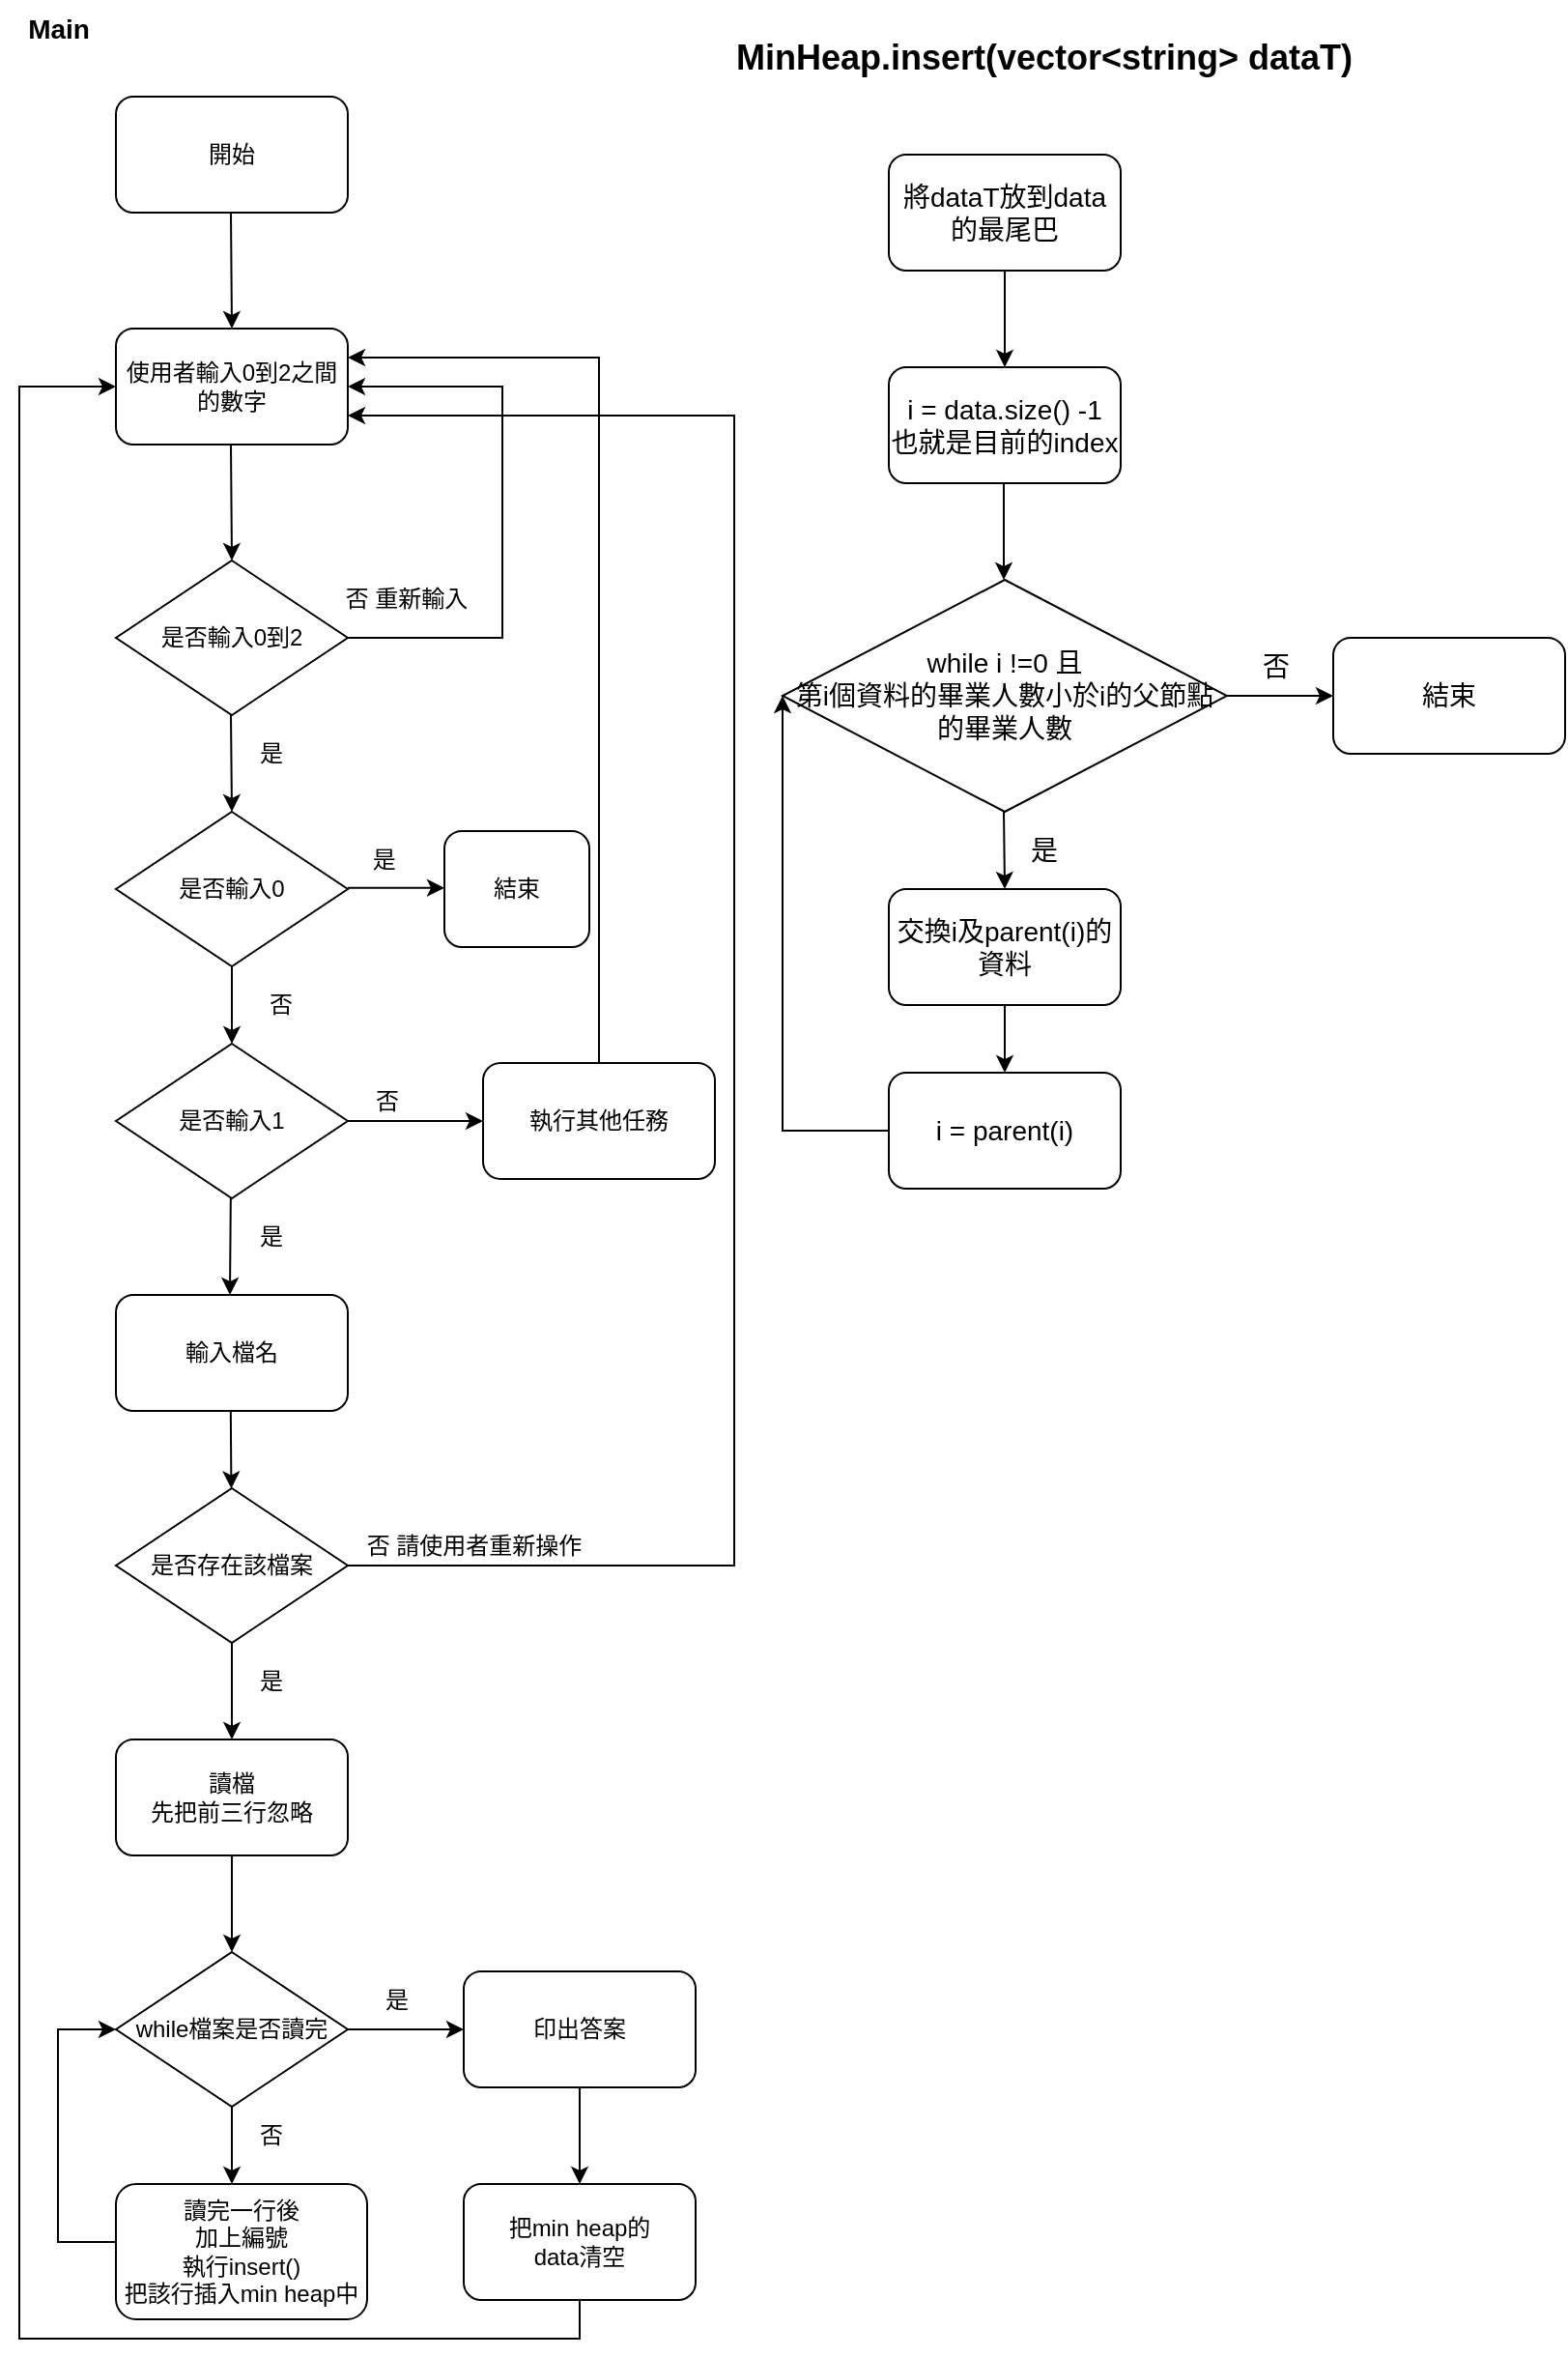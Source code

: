 <mxfile version="21.0.2" type="google"><diagram id="BnUWX6-bNms3QbAnraqz" name="Page-1"><mxGraphModel grid="1" page="1" gridSize="10" guides="1" tooltips="1" connect="1" arrows="1" fold="1" pageScale="1" pageWidth="827" pageHeight="1169" math="0" shadow="0"><root><mxCell id="0"/><mxCell id="1" parent="0"/><mxCell id="Dsa3HhNrylUCqJsdhYxl-1" value="開始" style="rounded=1;whiteSpace=wrap;html=1;" vertex="1" parent="1"><mxGeometry x="90" y="80" width="120" height="60" as="geometry"/></mxCell><mxCell id="Dsa3HhNrylUCqJsdhYxl-2" value="" style="endArrow=classic;html=1;rounded=0;" edge="1" parent="1"><mxGeometry width="50" height="50" relative="1" as="geometry"><mxPoint x="149.5" y="140" as="sourcePoint"/><mxPoint x="150" y="200" as="targetPoint"/></mxGeometry></mxCell><mxCell id="Dsa3HhNrylUCqJsdhYxl-3" value="使用者輸入0到2之間的數字" style="rounded=1;whiteSpace=wrap;html=1;" vertex="1" parent="1"><mxGeometry x="90" y="200" width="120" height="60" as="geometry"/></mxCell><mxCell id="Dsa3HhNrylUCqJsdhYxl-5" value="" style="endArrow=classic;html=1;rounded=0;" edge="1" parent="1"><mxGeometry width="50" height="50" relative="1" as="geometry"><mxPoint x="149.5" y="260" as="sourcePoint"/><mxPoint x="150" y="320" as="targetPoint"/></mxGeometry></mxCell><mxCell id="Dsa3HhNrylUCqJsdhYxl-6" value="是否輸入0到2" style="rhombus;whiteSpace=wrap;html=1;" vertex="1" parent="1"><mxGeometry x="90" y="320" width="120" height="80" as="geometry"/></mxCell><mxCell id="Dsa3HhNrylUCqJsdhYxl-7" value="" style="endArrow=classic;html=1;rounded=0;entryX=1;entryY=0.5;entryDx=0;entryDy=0;" edge="1" parent="1" target="Dsa3HhNrylUCqJsdhYxl-3"><mxGeometry width="50" height="50" relative="1" as="geometry"><mxPoint x="210" y="360" as="sourcePoint"/><mxPoint x="290" y="220" as="targetPoint"/><Array as="points"><mxPoint x="290" y="360"/><mxPoint x="290" y="230"/></Array></mxGeometry></mxCell><mxCell id="Dsa3HhNrylUCqJsdhYxl-8" value="否 重新輸入" style="text;html=1;align=center;verticalAlign=middle;resizable=0;points=[];autosize=1;strokeColor=none;fillColor=none;" vertex="1" parent="1"><mxGeometry x="200" y="330" width="80" height="20" as="geometry"/></mxCell><mxCell id="Dsa3HhNrylUCqJsdhYxl-9" value="" style="endArrow=classic;html=1;rounded=0;" edge="1" parent="1"><mxGeometry width="50" height="50" relative="1" as="geometry"><mxPoint x="149.5" y="400" as="sourcePoint"/><mxPoint x="150" y="450" as="targetPoint"/></mxGeometry></mxCell><mxCell id="Dsa3HhNrylUCqJsdhYxl-10" value="是" style="text;html=1;align=center;verticalAlign=middle;resizable=0;points=[];autosize=1;strokeColor=none;fillColor=none;" vertex="1" parent="1"><mxGeometry x="155" y="410" width="30" height="20" as="geometry"/></mxCell><mxCell id="Dsa3HhNrylUCqJsdhYxl-11" value="是否輸入0" style="rhombus;whiteSpace=wrap;html=1;" vertex="1" parent="1"><mxGeometry x="90" y="450" width="120" height="80" as="geometry"/></mxCell><mxCell id="Dsa3HhNrylUCqJsdhYxl-12" value="" style="endArrow=classic;html=1;rounded=0;" edge="1" parent="1"><mxGeometry width="50" height="50" relative="1" as="geometry"><mxPoint x="210" y="489.41" as="sourcePoint"/><mxPoint x="260" y="489.41" as="targetPoint"/><Array as="points"><mxPoint x="240" y="489.41"/></Array></mxGeometry></mxCell><mxCell id="Dsa3HhNrylUCqJsdhYxl-13" value="是&amp;nbsp;" style="text;html=1;align=center;verticalAlign=middle;resizable=0;points=[];autosize=1;strokeColor=none;fillColor=none;" vertex="1" parent="1"><mxGeometry x="210" y="460" width="40" height="30" as="geometry"/></mxCell><mxCell id="Dsa3HhNrylUCqJsdhYxl-14" value="是否輸入1" style="rhombus;whiteSpace=wrap;html=1;" vertex="1" parent="1"><mxGeometry x="90" y="570" width="120" height="80" as="geometry"/></mxCell><mxCell id="Dsa3HhNrylUCqJsdhYxl-15" value="否" style="text;html=1;align=center;verticalAlign=middle;resizable=0;points=[];autosize=1;strokeColor=none;fillColor=none;" vertex="1" parent="1"><mxGeometry x="160" y="540" width="30" height="20" as="geometry"/></mxCell><mxCell id="Dsa3HhNrylUCqJsdhYxl-16" value="" style="endArrow=classic;html=1;rounded=0;exitX=0.5;exitY=1;exitDx=0;exitDy=0;" edge="1" parent="1" source="Dsa3HhNrylUCqJsdhYxl-11" target="Dsa3HhNrylUCqJsdhYxl-14"><mxGeometry width="50" height="50" relative="1" as="geometry"><mxPoint x="150" y="560" as="sourcePoint"/><mxPoint x="160.0" y="460" as="targetPoint"/><Array as="points"/></mxGeometry></mxCell><mxCell id="Dsa3HhNrylUCqJsdhYxl-17" value="" style="endArrow=classic;html=1;rounded=0;" edge="1" parent="1"><mxGeometry width="50" height="50" relative="1" as="geometry"><mxPoint x="210" y="610" as="sourcePoint"/><mxPoint x="280" y="610" as="targetPoint"/></mxGeometry></mxCell><mxCell id="Dsa3HhNrylUCqJsdhYxl-19" value="執行其他任務" style="rounded=1;whiteSpace=wrap;html=1;" vertex="1" parent="1"><mxGeometry x="280" y="580" width="120" height="60" as="geometry"/></mxCell><mxCell id="Dsa3HhNrylUCqJsdhYxl-20" value="否" style="text;html=1;align=center;verticalAlign=middle;resizable=0;points=[];autosize=1;strokeColor=none;fillColor=none;" vertex="1" parent="1"><mxGeometry x="215" y="590" width="30" height="20" as="geometry"/></mxCell><mxCell id="Dsa3HhNrylUCqJsdhYxl-21" value="" style="endArrow=classic;html=1;rounded=0;entryX=1;entryY=0.25;entryDx=0;entryDy=0;" edge="1" parent="1" target="Dsa3HhNrylUCqJsdhYxl-3"><mxGeometry width="50" height="50" relative="1" as="geometry"><mxPoint x="340" y="580" as="sourcePoint"/><mxPoint x="340" y="160" as="targetPoint"/><Array as="points"><mxPoint x="340" y="215"/></Array></mxGeometry></mxCell><mxCell id="Dsa3HhNrylUCqJsdhYxl-22" value="" style="endArrow=classic;html=1;rounded=0;" edge="1" parent="1"><mxGeometry width="50" height="50" relative="1" as="geometry"><mxPoint x="149.41" y="650" as="sourcePoint"/><mxPoint x="149" y="700" as="targetPoint"/></mxGeometry></mxCell><mxCell id="Dsa3HhNrylUCqJsdhYxl-23" value="是" style="text;html=1;align=center;verticalAlign=middle;resizable=0;points=[];autosize=1;strokeColor=none;fillColor=none;" vertex="1" parent="1"><mxGeometry x="155" y="660" width="30" height="20" as="geometry"/></mxCell><mxCell id="Dsa3HhNrylUCqJsdhYxl-24" value="輸入檔名" style="rounded=1;whiteSpace=wrap;html=1;" vertex="1" parent="1"><mxGeometry x="90" y="700" width="120" height="60" as="geometry"/></mxCell><mxCell id="Dsa3HhNrylUCqJsdhYxl-26" value="" style="endArrow=classic;html=1;rounded=0;" edge="1" parent="1" target="Dsa3HhNrylUCqJsdhYxl-27"><mxGeometry width="50" height="50" relative="1" as="geometry"><mxPoint x="149.41" y="760" as="sourcePoint"/><mxPoint x="149" y="810" as="targetPoint"/></mxGeometry></mxCell><mxCell id="Dsa3HhNrylUCqJsdhYxl-27" value="是否存在該檔案" style="rhombus;whiteSpace=wrap;html=1;" vertex="1" parent="1"><mxGeometry x="90" y="800" width="120" height="80" as="geometry"/></mxCell><mxCell id="Dsa3HhNrylUCqJsdhYxl-28" value="" style="endArrow=classic;html=1;rounded=0;entryX=1;entryY=0.75;entryDx=0;entryDy=0;" edge="1" parent="1" target="Dsa3HhNrylUCqJsdhYxl-3"><mxGeometry width="50" height="50" relative="1" as="geometry"><mxPoint x="210" y="840" as="sourcePoint"/><mxPoint x="260" y="790" as="targetPoint"/><Array as="points"><mxPoint x="410" y="840"/><mxPoint x="410" y="245"/></Array></mxGeometry></mxCell><mxCell id="Dsa3HhNrylUCqJsdhYxl-29" value="否 請使用者重新操作" style="text;html=1;align=center;verticalAlign=middle;resizable=0;points=[];autosize=1;strokeColor=none;fillColor=none;" vertex="1" parent="1"><mxGeometry x="210" y="820" width="130" height="20" as="geometry"/></mxCell><mxCell id="Dsa3HhNrylUCqJsdhYxl-30" value="" style="endArrow=classic;html=1;rounded=0;exitX=0.5;exitY=1;exitDx=0;exitDy=0;" edge="1" parent="1" source="Dsa3HhNrylUCqJsdhYxl-27"><mxGeometry width="50" height="50" relative="1" as="geometry"><mxPoint x="150" y="940" as="sourcePoint"/><mxPoint x="150" y="930" as="targetPoint"/></mxGeometry></mxCell><mxCell id="Dsa3HhNrylUCqJsdhYxl-31" value="是" style="text;html=1;align=center;verticalAlign=middle;resizable=0;points=[];autosize=1;strokeColor=none;fillColor=none;" vertex="1" parent="1"><mxGeometry x="155" y="890" width="30" height="20" as="geometry"/></mxCell><mxCell id="uP5ODpeTARXpFW8REC5a-1" value="讀檔&lt;br&gt;先把前三行忽略" style="rounded=1;whiteSpace=wrap;html=1;" vertex="1" parent="1"><mxGeometry x="90" y="930" width="120" height="60" as="geometry"/></mxCell><mxCell id="uP5ODpeTARXpFW8REC5a-3" value="" style="endArrow=classic;html=1;rounded=0;" edge="1" parent="1"><mxGeometry width="50" height="50" relative="1" as="geometry"><mxPoint x="150" y="990" as="sourcePoint"/><mxPoint x="150" y="1040" as="targetPoint"/></mxGeometry></mxCell><mxCell id="uP5ODpeTARXpFW8REC5a-5" value="while檔案是否讀完" style="rhombus;whiteSpace=wrap;html=1;" vertex="1" parent="1"><mxGeometry x="90" y="1040" width="120" height="80" as="geometry"/></mxCell><mxCell id="uP5ODpeTARXpFW8REC5a-7" value="" style="endArrow=classic;html=1;rounded=0;" edge="1" parent="1"><mxGeometry width="50" height="50" relative="1" as="geometry"><mxPoint x="150" y="1120" as="sourcePoint"/><mxPoint x="150" y="1160" as="targetPoint"/></mxGeometry></mxCell><mxCell id="uP5ODpeTARXpFW8REC5a-8" value="讀完一行後&lt;br&gt;加上編號&lt;br&gt;執行insert()&lt;br&gt;把該行插入min heap中" style="rounded=1;whiteSpace=wrap;html=1;" vertex="1" parent="1"><mxGeometry x="90" y="1160" width="130" height="70" as="geometry"/></mxCell><mxCell id="uP5ODpeTARXpFW8REC5a-9" value="否" style="text;html=1;align=center;verticalAlign=middle;resizable=0;points=[];autosize=1;strokeColor=none;fillColor=none;" vertex="1" parent="1"><mxGeometry x="150" y="1120" width="40" height="30" as="geometry"/></mxCell><mxCell id="uP5ODpeTARXpFW8REC5a-10" value="" style="endArrow=classic;html=1;rounded=0;entryX=0;entryY=0.5;entryDx=0;entryDy=0;" edge="1" parent="1" target="uP5ODpeTARXpFW8REC5a-5"><mxGeometry width="50" height="50" relative="1" as="geometry"><mxPoint x="90" y="1190" as="sourcePoint"/><mxPoint x="140" y="1140" as="targetPoint"/><Array as="points"><mxPoint x="60" y="1190"/><mxPoint x="60" y="1080"/></Array></mxGeometry></mxCell><mxCell id="uP5ODpeTARXpFW8REC5a-11" value="" style="endArrow=classic;html=1;rounded=0;exitX=1;exitY=0.5;exitDx=0;exitDy=0;" edge="1" parent="1" source="uP5ODpeTARXpFW8REC5a-5"><mxGeometry width="50" height="50" relative="1" as="geometry"><mxPoint x="390" y="1190" as="sourcePoint"/><mxPoint x="270" y="1080" as="targetPoint"/></mxGeometry></mxCell><mxCell id="uP5ODpeTARXpFW8REC5a-12" value="是" style="text;html=1;align=center;verticalAlign=middle;resizable=0;points=[];autosize=1;strokeColor=none;fillColor=none;" vertex="1" parent="1"><mxGeometry x="215" y="1050" width="40" height="30" as="geometry"/></mxCell><mxCell id="uP5ODpeTARXpFW8REC5a-13" value="印出答案" style="rounded=1;whiteSpace=wrap;html=1;" vertex="1" parent="1"><mxGeometry x="270" y="1050" width="120" height="60" as="geometry"/></mxCell><mxCell id="uP5ODpeTARXpFW8REC5a-15" value="把min heap的&lt;br&gt;data清空" style="rounded=1;whiteSpace=wrap;html=1;" vertex="1" parent="1"><mxGeometry x="270" y="1160" width="120" height="60" as="geometry"/></mxCell><mxCell id="uP5ODpeTARXpFW8REC5a-16" value="" style="endArrow=classic;html=1;rounded=0;exitX=0.5;exitY=1;exitDx=0;exitDy=0;entryX=0.5;entryY=0;entryDx=0;entryDy=0;" edge="1" parent="1" source="uP5ODpeTARXpFW8REC5a-13" target="uP5ODpeTARXpFW8REC5a-15"><mxGeometry width="50" height="50" relative="1" as="geometry"><mxPoint x="390" y="1280" as="sourcePoint"/><mxPoint x="440" y="1230" as="targetPoint"/></mxGeometry></mxCell><mxCell id="uP5ODpeTARXpFW8REC5a-17" value="" style="endArrow=classic;html=1;rounded=0;exitX=0.5;exitY=1;exitDx=0;exitDy=0;entryX=0;entryY=0.5;entryDx=0;entryDy=0;" edge="1" parent="1" source="uP5ODpeTARXpFW8REC5a-15" target="Dsa3HhNrylUCqJsdhYxl-3"><mxGeometry width="50" height="50" relative="1" as="geometry"><mxPoint x="390" y="1280" as="sourcePoint"/><mxPoint x="40" y="480" as="targetPoint"/><Array as="points"><mxPoint x="330" y="1240"/><mxPoint x="40" y="1240"/><mxPoint x="40" y="230"/></Array></mxGeometry></mxCell><mxCell id="uP5ODpeTARXpFW8REC5a-18" value="&lt;font style=&quot;font-size: 18px;&quot;&gt;&lt;b&gt;MinHeap.insert(vector&amp;lt;string&amp;gt; dataT)&lt;/b&gt;&lt;/font&gt;" style="text;html=1;align=center;verticalAlign=middle;resizable=0;points=[];autosize=1;strokeColor=none;fillColor=none;" vertex="1" parent="1"><mxGeometry x="400" y="40" width="340" height="40" as="geometry"/></mxCell><mxCell id="uP5ODpeTARXpFW8REC5a-19" value="&lt;b&gt;Main&lt;/b&gt;" style="text;html=1;align=center;verticalAlign=middle;resizable=0;points=[];autosize=1;strokeColor=none;fillColor=none;fontSize=14;" vertex="1" parent="1"><mxGeometry x="30" y="30" width="60" height="30" as="geometry"/></mxCell><mxCell id="uP5ODpeTARXpFW8REC5a-20" value="將dataT放到data的最尾巴" style="rounded=1;whiteSpace=wrap;html=1;fontSize=14;" vertex="1" parent="1"><mxGeometry x="490" y="110" width="120" height="60" as="geometry"/></mxCell><mxCell id="uP5ODpeTARXpFW8REC5a-22" value="" style="endArrow=classic;html=1;rounded=0;fontSize=14;entryX=0.5;entryY=0;entryDx=0;entryDy=0;" edge="1" parent="1"><mxGeometry width="50" height="50" relative="1" as="geometry"><mxPoint x="550" y="170" as="sourcePoint"/><mxPoint x="550" y="220" as="targetPoint"/></mxGeometry></mxCell><mxCell id="uP5ODpeTARXpFW8REC5a-24" value="while i !=0 且&lt;br&gt;第i個資料的畢業人數小於i的父節點的畢業人數" style="rhombus;whiteSpace=wrap;html=1;fontSize=14;" vertex="1" parent="1"><mxGeometry x="435" y="330" width="230" height="120" as="geometry"/></mxCell><mxCell id="uP5ODpeTARXpFW8REC5a-25" value="i = data.size() -1&lt;br&gt;也就是目前的index" style="rounded=1;whiteSpace=wrap;html=1;fontSize=14;" vertex="1" parent="1"><mxGeometry x="490" y="220" width="120" height="60" as="geometry"/></mxCell><mxCell id="uP5ODpeTARXpFW8REC5a-28" value="" style="endArrow=classic;html=1;rounded=0;fontSize=14;entryX=0.5;entryY=0;entryDx=0;entryDy=0;" edge="1" parent="1"><mxGeometry width="50" height="50" relative="1" as="geometry"><mxPoint x="549.5" y="280" as="sourcePoint"/><mxPoint x="549.5" y="330" as="targetPoint"/></mxGeometry></mxCell><mxCell id="uP5ODpeTARXpFW8REC5a-29" value="" style="endArrow=classic;html=1;rounded=0;fontSize=14;" edge="1" parent="1"><mxGeometry width="50" height="50" relative="1" as="geometry"><mxPoint x="549.5" y="450" as="sourcePoint"/><mxPoint x="550" y="490" as="targetPoint"/></mxGeometry></mxCell><mxCell id="uP5ODpeTARXpFW8REC5a-30" value="交換i及parent(i)的資料" style="rounded=1;whiteSpace=wrap;html=1;fontSize=14;" vertex="1" parent="1"><mxGeometry x="490" y="490" width="120" height="60" as="geometry"/></mxCell><mxCell id="uP5ODpeTARXpFW8REC5a-31" value="i = parent(i)" style="rounded=1;whiteSpace=wrap;html=1;fontSize=14;" vertex="1" parent="1"><mxGeometry x="490" y="585" width="120" height="60" as="geometry"/></mxCell><mxCell id="uP5ODpeTARXpFW8REC5a-32" value="" style="endArrow=classic;html=1;rounded=0;fontSize=14;exitX=0.5;exitY=1;exitDx=0;exitDy=0;entryX=0.5;entryY=0;entryDx=0;entryDy=0;" edge="1" parent="1" source="uP5ODpeTARXpFW8REC5a-30" target="uP5ODpeTARXpFW8REC5a-31"><mxGeometry width="50" height="50" relative="1" as="geometry"><mxPoint x="559.5" y="460" as="sourcePoint"/><mxPoint x="560" y="500" as="targetPoint"/></mxGeometry></mxCell><mxCell id="uP5ODpeTARXpFW8REC5a-33" value="" style="endArrow=classic;html=1;rounded=0;fontSize=14;exitX=0;exitY=0.5;exitDx=0;exitDy=0;entryX=0;entryY=0.5;entryDx=0;entryDy=0;" edge="1" parent="1" source="uP5ODpeTARXpFW8REC5a-31" target="uP5ODpeTARXpFW8REC5a-24"><mxGeometry width="50" height="50" relative="1" as="geometry"><mxPoint x="390" y="530" as="sourcePoint"/><mxPoint x="440" y="480" as="targetPoint"/><Array as="points"><mxPoint x="435" y="615"/></Array></mxGeometry></mxCell><mxCell id="uP5ODpeTARXpFW8REC5a-34" value="" style="endArrow=classic;html=1;rounded=0;fontSize=14;" edge="1" parent="1"><mxGeometry width="50" height="50" relative="1" as="geometry"><mxPoint x="665" y="390" as="sourcePoint"/><mxPoint x="720" y="390" as="targetPoint"/></mxGeometry></mxCell><mxCell id="uP5ODpeTARXpFW8REC5a-35" value="否" style="text;html=1;align=center;verticalAlign=middle;resizable=0;points=[];autosize=1;strokeColor=none;fillColor=none;fontSize=14;" vertex="1" parent="1"><mxGeometry x="670" y="360" width="40" height="30" as="geometry"/></mxCell><mxCell id="uP5ODpeTARXpFW8REC5a-36" value="是" style="text;html=1;align=center;verticalAlign=middle;resizable=0;points=[];autosize=1;strokeColor=none;fillColor=none;fontSize=14;" vertex="1" parent="1"><mxGeometry x="550" y="455" width="40" height="30" as="geometry"/></mxCell><mxCell id="uP5ODpeTARXpFW8REC5a-38" value="結束" style="rounded=1;whiteSpace=wrap;html=1;fontSize=14;" vertex="1" parent="1"><mxGeometry x="720" y="360" width="120" height="60" as="geometry"/></mxCell><mxCell id="0-OG4n9TSJospxGvQv88-1" value="結束" style="rounded=1;whiteSpace=wrap;html=1;" vertex="1" parent="1"><mxGeometry x="260" y="460" width="75" height="60" as="geometry"/></mxCell></root></mxGraphModel></diagram></mxfile>